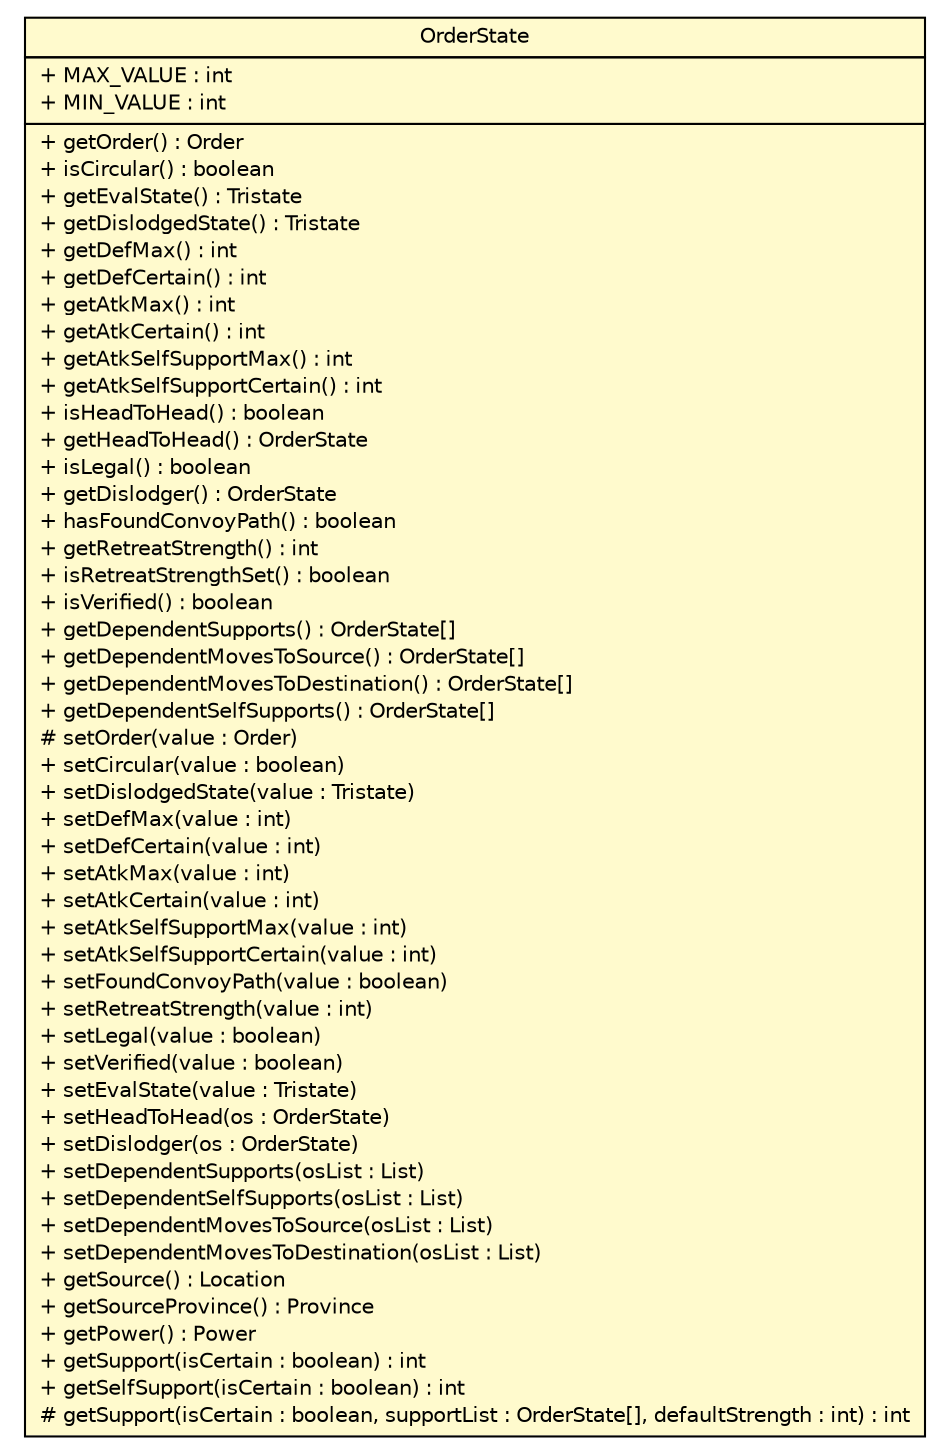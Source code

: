 #!/usr/local/bin/dot
#
# Class diagram 
# Generated by UMLGraph version 5.2 (http://www.umlgraph.org/)
#

digraph G {
	edge [fontname="Helvetica",fontsize=10,labelfontname="Helvetica",labelfontsize=10];
	node [fontname="Helvetica",fontsize=10,shape=plaintext];
	nodesep=0.25;
	ranksep=0.5;
	// dip.process.OrderState
	c5893 [label=<<table title="dip.process.OrderState" border="0" cellborder="1" cellspacing="0" cellpadding="2" port="p" bgcolor="lemonChiffon" href="./OrderState.html">
		<tr><td><table border="0" cellspacing="0" cellpadding="1">
<tr><td align="center" balign="center"> OrderState </td></tr>
		</table></td></tr>
		<tr><td><table border="0" cellspacing="0" cellpadding="1">
<tr><td align="left" balign="left"> + MAX_VALUE : int </td></tr>
<tr><td align="left" balign="left"> + MIN_VALUE : int </td></tr>
		</table></td></tr>
		<tr><td><table border="0" cellspacing="0" cellpadding="1">
<tr><td align="left" balign="left"> + getOrder() : Order </td></tr>
<tr><td align="left" balign="left"> + isCircular() : boolean </td></tr>
<tr><td align="left" balign="left"> + getEvalState() : Tristate </td></tr>
<tr><td align="left" balign="left"> + getDislodgedState() : Tristate </td></tr>
<tr><td align="left" balign="left"> + getDefMax() : int </td></tr>
<tr><td align="left" balign="left"> + getDefCertain() : int </td></tr>
<tr><td align="left" balign="left"> + getAtkMax() : int </td></tr>
<tr><td align="left" balign="left"> + getAtkCertain() : int </td></tr>
<tr><td align="left" balign="left"> + getAtkSelfSupportMax() : int </td></tr>
<tr><td align="left" balign="left"> + getAtkSelfSupportCertain() : int </td></tr>
<tr><td align="left" balign="left"> + isHeadToHead() : boolean </td></tr>
<tr><td align="left" balign="left"> + getHeadToHead() : OrderState </td></tr>
<tr><td align="left" balign="left"> + isLegal() : boolean </td></tr>
<tr><td align="left" balign="left"> + getDislodger() : OrderState </td></tr>
<tr><td align="left" balign="left"> + hasFoundConvoyPath() : boolean </td></tr>
<tr><td align="left" balign="left"> + getRetreatStrength() : int </td></tr>
<tr><td align="left" balign="left"> + isRetreatStrengthSet() : boolean </td></tr>
<tr><td align="left" balign="left"> + isVerified() : boolean </td></tr>
<tr><td align="left" balign="left"> + getDependentSupports() : OrderState[] </td></tr>
<tr><td align="left" balign="left"> + getDependentMovesToSource() : OrderState[] </td></tr>
<tr><td align="left" balign="left"> + getDependentMovesToDestination() : OrderState[] </td></tr>
<tr><td align="left" balign="left"> + getDependentSelfSupports() : OrderState[] </td></tr>
<tr><td align="left" balign="left"> # setOrder(value : Order) </td></tr>
<tr><td align="left" balign="left"> + setCircular(value : boolean) </td></tr>
<tr><td align="left" balign="left"> + setDislodgedState(value : Tristate) </td></tr>
<tr><td align="left" balign="left"> + setDefMax(value : int) </td></tr>
<tr><td align="left" balign="left"> + setDefCertain(value : int) </td></tr>
<tr><td align="left" balign="left"> + setAtkMax(value : int) </td></tr>
<tr><td align="left" balign="left"> + setAtkCertain(value : int) </td></tr>
<tr><td align="left" balign="left"> + setAtkSelfSupportMax(value : int) </td></tr>
<tr><td align="left" balign="left"> + setAtkSelfSupportCertain(value : int) </td></tr>
<tr><td align="left" balign="left"> + setFoundConvoyPath(value : boolean) </td></tr>
<tr><td align="left" balign="left"> + setRetreatStrength(value : int) </td></tr>
<tr><td align="left" balign="left"> + setLegal(value : boolean) </td></tr>
<tr><td align="left" balign="left"> + setVerified(value : boolean) </td></tr>
<tr><td align="left" balign="left"> + setEvalState(value : Tristate) </td></tr>
<tr><td align="left" balign="left"> + setHeadToHead(os : OrderState) </td></tr>
<tr><td align="left" balign="left"> + setDislodger(os : OrderState) </td></tr>
<tr><td align="left" balign="left"> + setDependentSupports(osList : List) </td></tr>
<tr><td align="left" balign="left"> + setDependentSelfSupports(osList : List) </td></tr>
<tr><td align="left" balign="left"> + setDependentMovesToSource(osList : List) </td></tr>
<tr><td align="left" balign="left"> + setDependentMovesToDestination(osList : List) </td></tr>
<tr><td align="left" balign="left"> + getSource() : Location </td></tr>
<tr><td align="left" balign="left"> + getSourceProvince() : Province </td></tr>
<tr><td align="left" balign="left"> + getPower() : Power </td></tr>
<tr><td align="left" balign="left"> + getSupport(isCertain : boolean) : int </td></tr>
<tr><td align="left" balign="left"> + getSelfSupport(isCertain : boolean) : int </td></tr>
<tr><td align="left" balign="left"> # getSupport(isCertain : boolean, supportList : OrderState[], defaultStrength : int) : int </td></tr>
		</table></td></tr>
		</table>>, fontname="Helvetica", fontcolor="black", fontsize=10.0];
}

